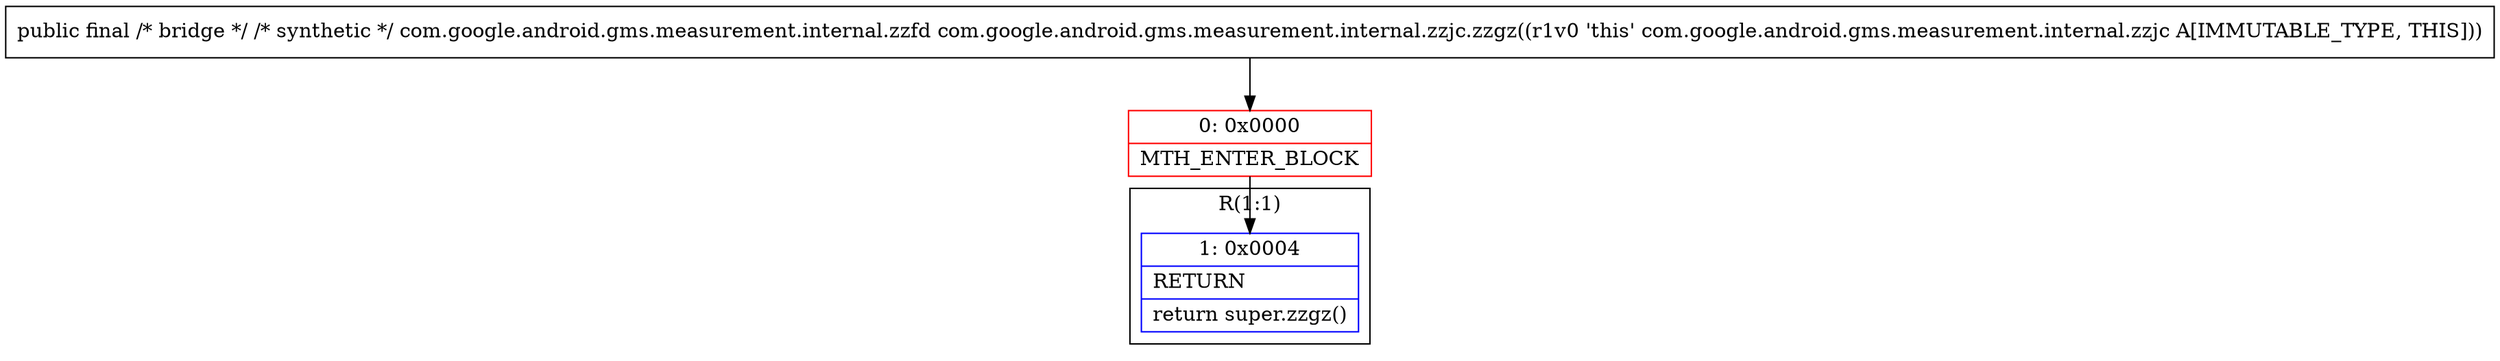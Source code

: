 digraph "CFG forcom.google.android.gms.measurement.internal.zzjc.zzgz()Lcom\/google\/android\/gms\/measurement\/internal\/zzfd;" {
subgraph cluster_Region_177952503 {
label = "R(1:1)";
node [shape=record,color=blue];
Node_1 [shape=record,label="{1\:\ 0x0004|RETURN\l|return super.zzgz()\l}"];
}
Node_0 [shape=record,color=red,label="{0\:\ 0x0000|MTH_ENTER_BLOCK\l}"];
MethodNode[shape=record,label="{public final \/* bridge *\/ \/* synthetic *\/ com.google.android.gms.measurement.internal.zzfd com.google.android.gms.measurement.internal.zzjc.zzgz((r1v0 'this' com.google.android.gms.measurement.internal.zzjc A[IMMUTABLE_TYPE, THIS])) }"];
MethodNode -> Node_0;
Node_0 -> Node_1;
}

